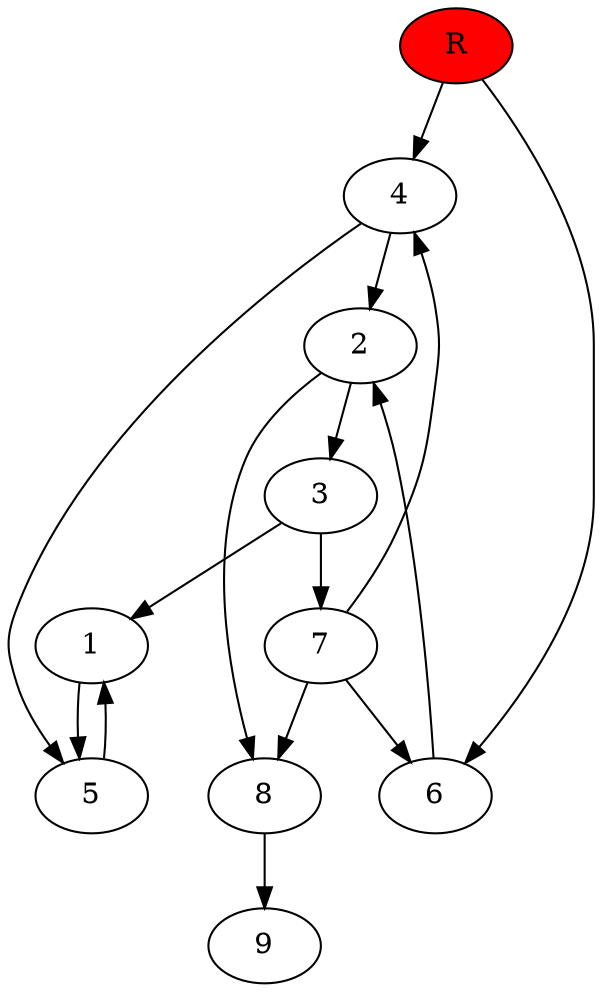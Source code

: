 digraph prb19411 {
	1
	2
	3
	4
	5
	6
	7
	8
	R [fillcolor="#ff0000" style=filled]
	1 -> 5
	2 -> 3
	2 -> 8
	3 -> 1
	3 -> 7
	4 -> 2
	4 -> 5
	5 -> 1
	6 -> 2
	7 -> 4
	7 -> 6
	7 -> 8
	8 -> 9
	R -> 4
	R -> 6
}
